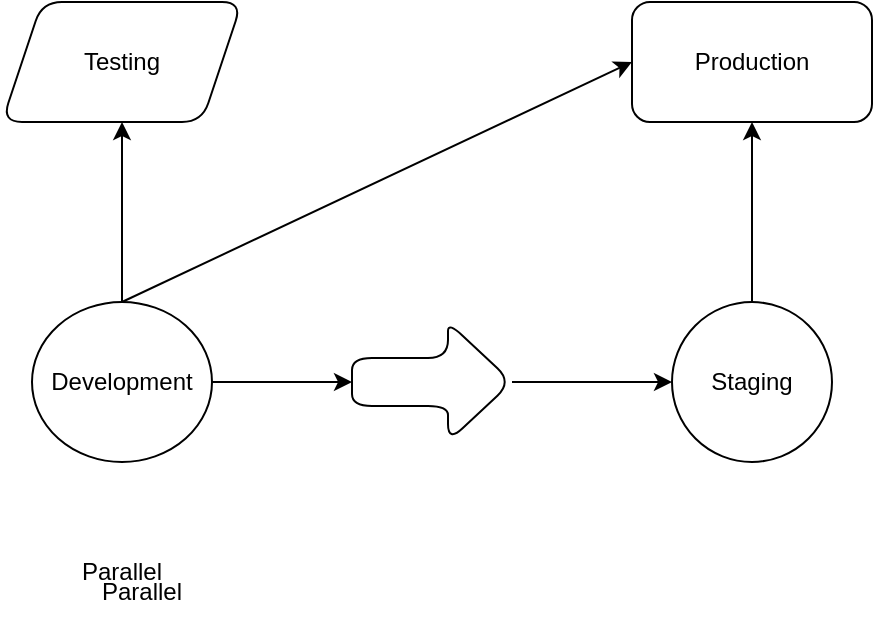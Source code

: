 <mxfile>
    <diagram id="crYvMIex6RK3W0izesS7" name="Page-1">
        <mxGraphModel dx="1242" dy="563" grid="1" gridSize="10" guides="1" tooltips="1" connect="1" arrows="1" fold="1" page="1" pageScale="1" pageWidth="850" pageHeight="1100" math="0" shadow="0">
            <root>
                <mxCell id="0"/>
                <mxCell id="1" parent="0"/>
                <mxCell id="2" value="Production" style="rounded=1;whiteSpace=wrap;html=1;" vertex="1" parent="1">
                    <mxGeometry x="360" y="40" width="120" height="60" as="geometry"/>
                </mxCell>
                <mxCell id="8" value="" style="edgeStyle=none;html=1;" edge="1" parent="1" target="7">
                    <mxGeometry relative="1" as="geometry">
                        <mxPoint x="300" y="230" as="sourcePoint"/>
                    </mxGeometry>
                </mxCell>
                <mxCell id="10" value="" style="edgeStyle=none;html=1;" edge="1" parent="1" source="5" target="9">
                    <mxGeometry relative="1" as="geometry"/>
                </mxCell>
                <mxCell id="12" style="edgeStyle=none;html=1;exitX=0.5;exitY=0;exitDx=0;exitDy=0;entryX=0;entryY=0.5;entryDx=0;entryDy=0;" edge="1" parent="1" source="5" target="2">
                    <mxGeometry relative="1" as="geometry"/>
                </mxCell>
                <mxCell id="15" value="" style="edgeStyle=none;html=1;" edge="1" parent="1" source="5" target="14">
                    <mxGeometry relative="1" as="geometry"/>
                </mxCell>
                <mxCell id="5" value="Development" style="ellipse;whiteSpace=wrap;html=1;rounded=1;" vertex="1" parent="1">
                    <mxGeometry x="60" y="190" width="90" height="80" as="geometry"/>
                </mxCell>
                <mxCell id="11" style="edgeStyle=none;html=1;exitX=0.5;exitY=0;exitDx=0;exitDy=0;entryX=0.5;entryY=1;entryDx=0;entryDy=0;" edge="1" parent="1" source="7" target="2">
                    <mxGeometry relative="1" as="geometry"/>
                </mxCell>
                <mxCell id="7" value="Staging" style="ellipse;whiteSpace=wrap;html=1;rounded=1;" vertex="1" parent="1">
                    <mxGeometry x="380" y="190" width="80" height="80" as="geometry"/>
                </mxCell>
                <mxCell id="9" value="" style="shape=singleArrow;whiteSpace=wrap;html=1;arrowWidth=0.4;arrowSize=0.4;rounded=1;" vertex="1" parent="1">
                    <mxGeometry x="220" y="200" width="80" height="60" as="geometry"/>
                </mxCell>
                <mxCell id="13" value="Parallel" style="text;html=1;strokeColor=none;fillColor=none;align=center;verticalAlign=middle;whiteSpace=wrap;rounded=0;" vertex="1" parent="1">
                    <mxGeometry x="75" y="310" width="60" height="30" as="geometry"/>
                </mxCell>
                <mxCell id="14" value="Testing" style="shape=parallelogram;perimeter=parallelogramPerimeter;whiteSpace=wrap;html=1;fixedSize=1;rounded=1;" vertex="1" parent="1">
                    <mxGeometry x="45" y="40" width="120" height="60" as="geometry"/>
                </mxCell>
                <mxCell id="16" value="Parallel" style="text;html=1;strokeColor=none;fillColor=none;align=center;verticalAlign=middle;whiteSpace=wrap;rounded=0;" vertex="1" parent="1">
                    <mxGeometry x="85" y="320" width="60" height="30" as="geometry"/>
                </mxCell>
            </root>
        </mxGraphModel>
    </diagram>
</mxfile>